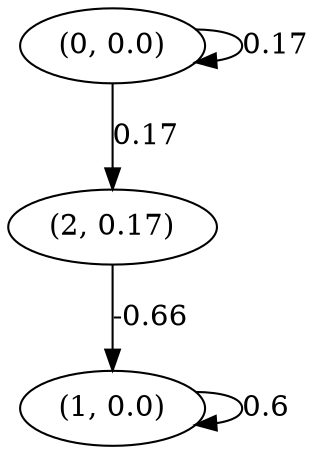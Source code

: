 digraph {
    0 [ label = "(0, 0.0)" ]
    1 [ label = "(1, 0.0)" ]
    2 [ label = "(2, 0.17)" ]
    0 -> 0 [ label = "0.17" ]
    1 -> 1 [ label = "0.6" ]
    2 -> 1 [ label = "-0.66" ]
    0 -> 2 [ label = "0.17" ]
}

